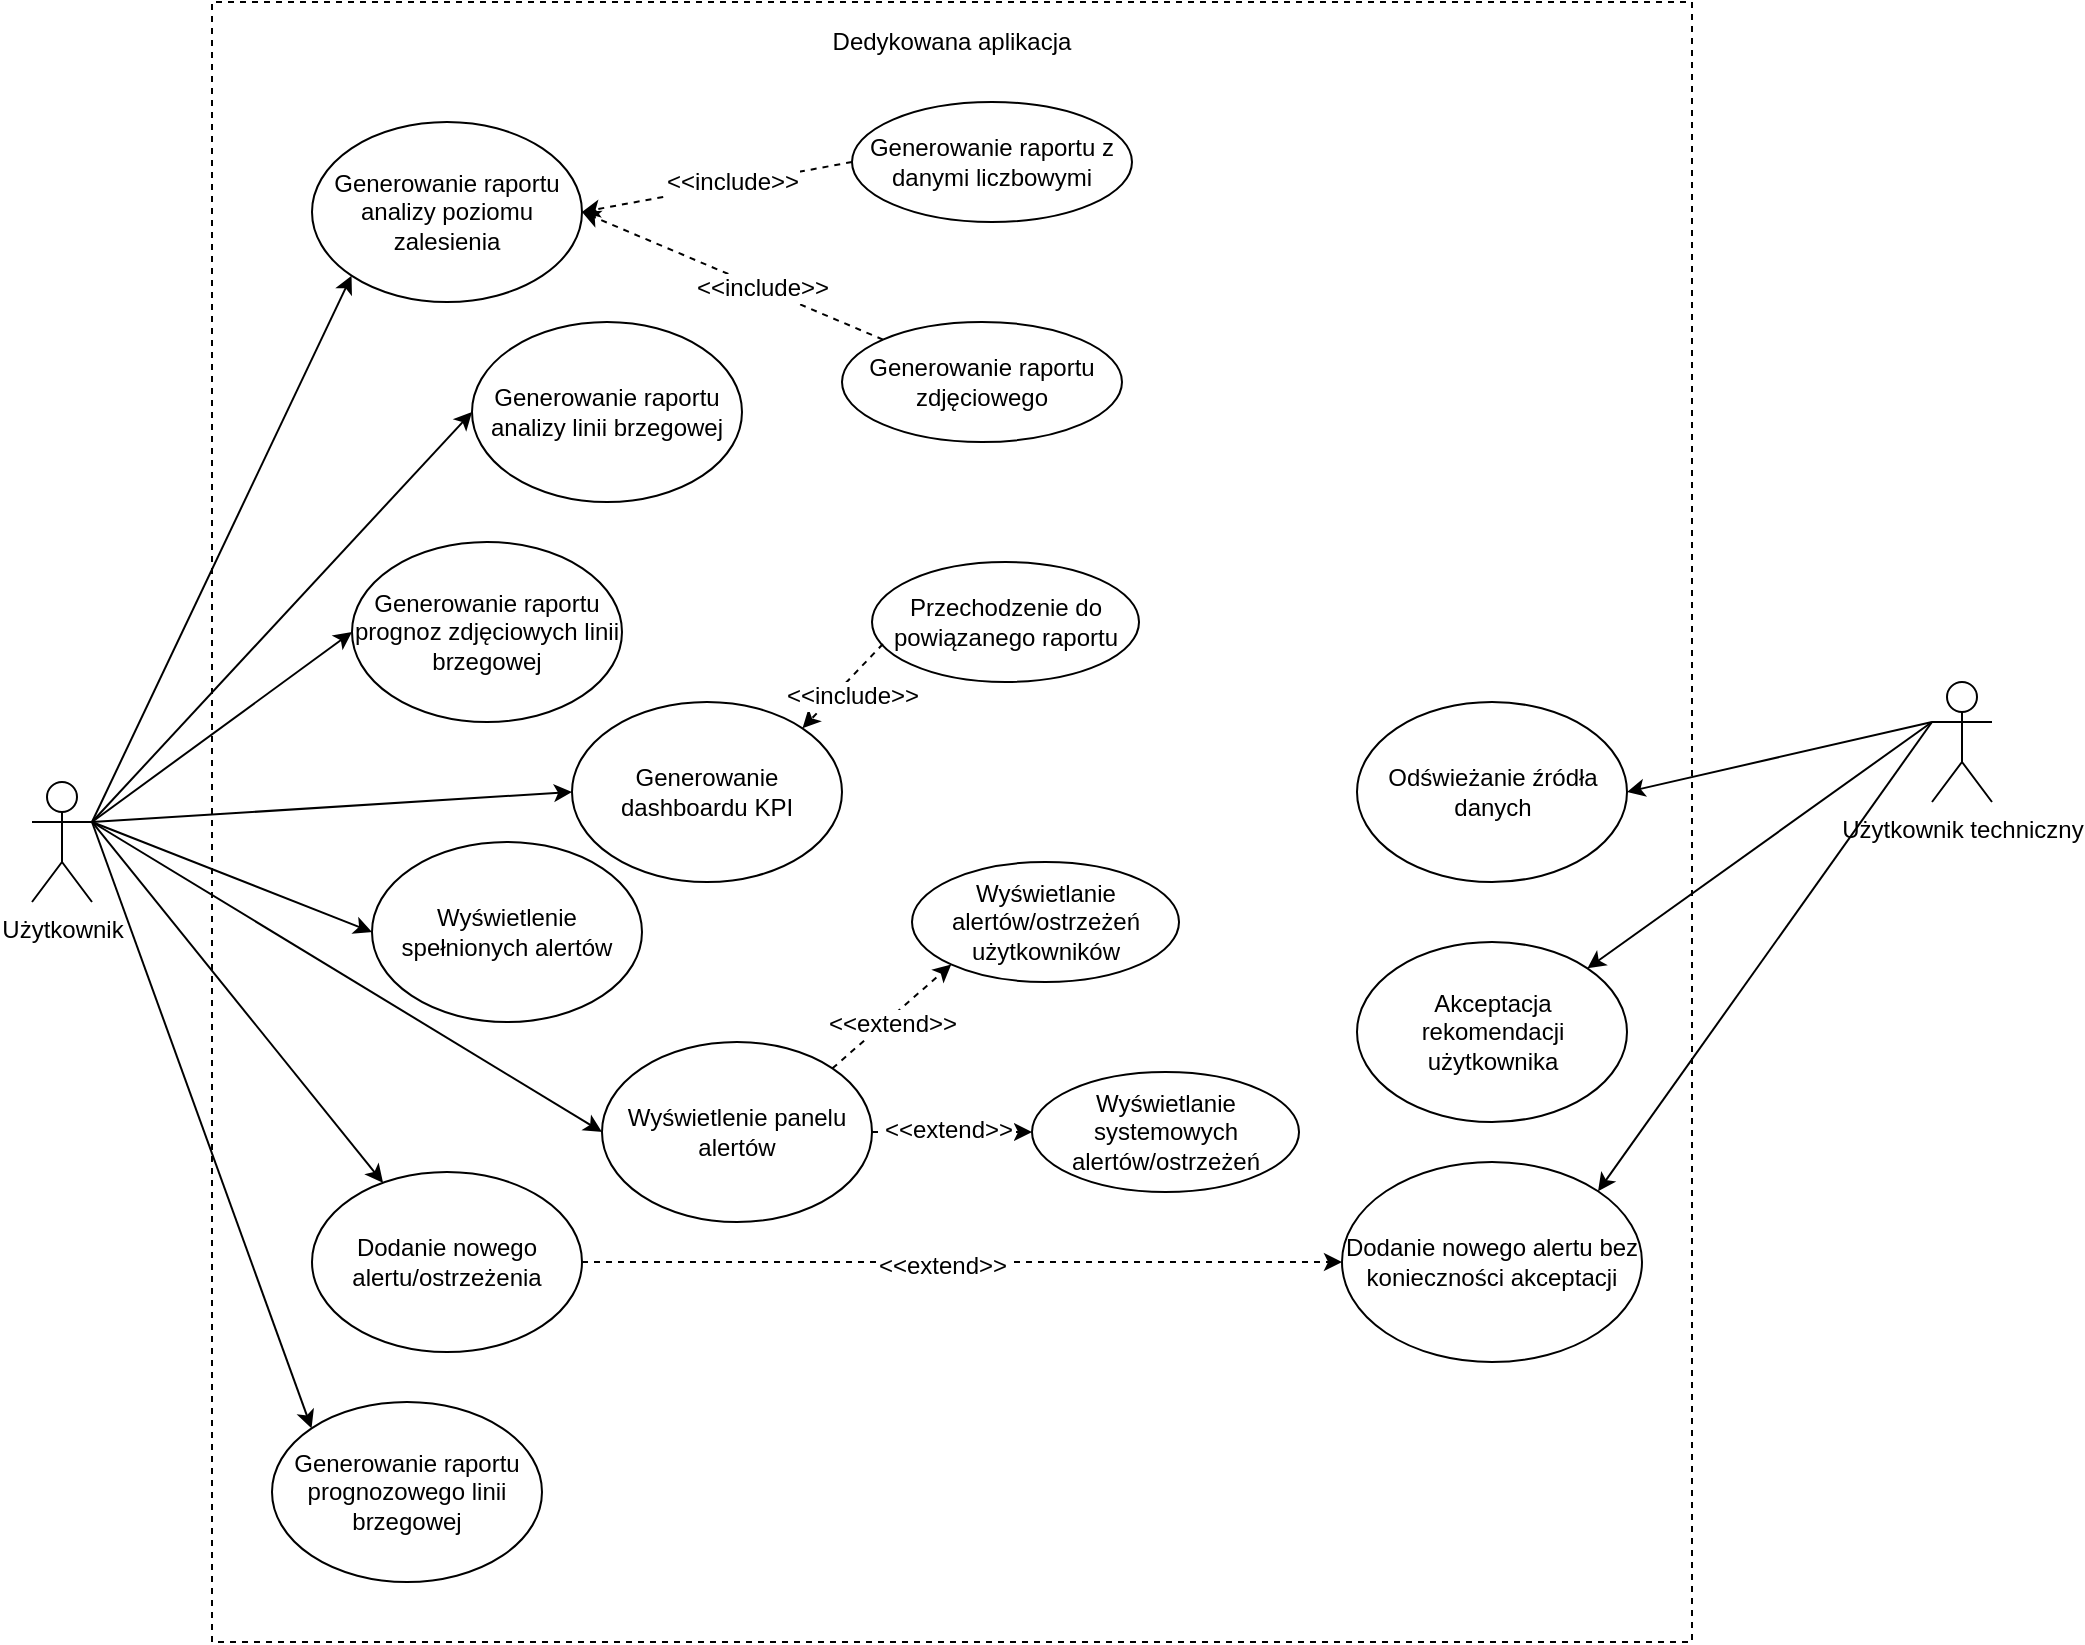 <mxfile version="12.5.8" type="github" pages="2">
  <diagram name="Main diagram" id="929967ad-93f9-6ef4-fab6-5d389245f69c">
    <mxGraphModel dx="2791.5" dy="1799" grid="1" gridSize="10" guides="1" tooltips="1" connect="1" arrows="1" fold="1" page="1" pageScale="1.5" pageWidth="1169" pageHeight="826" background="none" math="0" shadow="0">
      <root>
        <mxCell id="0" style=";html=1;"/>
        <mxCell id="1" style=";html=1;" parent="0"/>
        <mxCell id="KoNH0CNwUAHt0AgaoYmD-12" value="" style="rounded=0;whiteSpace=wrap;html=1;dashed=1;rotation=90;" parent="1" vertex="1">
          <mxGeometry x="-1130" y="-1170" width="820" height="740" as="geometry"/>
        </mxCell>
        <mxCell id="KoNH0CNwUAHt0AgaoYmD-14" value="Dedykowana aplikacja" style="text;html=1;strokeColor=none;fillColor=none;align=center;verticalAlign=middle;whiteSpace=wrap;rounded=0;dashed=1;" parent="1" vertex="1">
          <mxGeometry x="-810" y="-1200" width="180" height="20" as="geometry"/>
        </mxCell>
        <mxCell id="KoNH0CNwUAHt0AgaoYmD-15" value="Generowanie raportu analizy poziomu zalesienia" style="ellipse;whiteSpace=wrap;html=1;" parent="1" vertex="1">
          <mxGeometry x="-1040" y="-1150" width="135" height="90" as="geometry"/>
        </mxCell>
        <mxCell id="KoNH0CNwUAHt0AgaoYmD-16" value="Generowanie raportu analizy linii brzegowej" style="ellipse;whiteSpace=wrap;html=1;" parent="1" vertex="1">
          <mxGeometry x="-960" y="-1050" width="135" height="90" as="geometry"/>
        </mxCell>
        <mxCell id="KoNH0CNwUAHt0AgaoYmD-17" value="Generowanie raportu prognoz zdjęciowych linii brzegowej" style="ellipse;whiteSpace=wrap;html=1;" parent="1" vertex="1">
          <mxGeometry x="-1020" y="-940" width="135" height="90" as="geometry"/>
        </mxCell>
        <mxCell id="KoNH0CNwUAHt0AgaoYmD-18" value="Generowanie raportu prognozowego linii brzegowej" style="ellipse;whiteSpace=wrap;html=1;" parent="1" vertex="1">
          <mxGeometry x="-1060" y="-510" width="135" height="90" as="geometry"/>
        </mxCell>
        <mxCell id="KoNH0CNwUAHt0AgaoYmD-19" value="Generowanie dashboardu KPI" style="ellipse;whiteSpace=wrap;html=1;" parent="1" vertex="1">
          <mxGeometry x="-910" y="-860" width="135" height="90" as="geometry"/>
        </mxCell>
        <mxCell id="KoNH0CNwUAHt0AgaoYmD-20" value="Wyświetlenie spełnionych alertów" style="ellipse;whiteSpace=wrap;html=1;" parent="1" vertex="1">
          <mxGeometry x="-1010" y="-790" width="135" height="90" as="geometry"/>
        </mxCell>
        <mxCell id="KoNH0CNwUAHt0AgaoYmD-21" value="Wyświetlenie panelu alertów" style="ellipse;whiteSpace=wrap;html=1;" parent="1" vertex="1">
          <mxGeometry x="-895" y="-690" width="135" height="90" as="geometry"/>
        </mxCell>
        <mxCell id="KoNH0CNwUAHt0AgaoYmD-22" value="Użytkownik techniczny&lt;br&gt;" style="shape=umlActor;verticalLabelPosition=bottom;labelBackgroundColor=#ffffff;verticalAlign=top;html=1;outlineConnect=0;" parent="1" vertex="1">
          <mxGeometry x="-230" y="-870" width="30" height="60" as="geometry"/>
        </mxCell>
        <mxCell id="KoNH0CNwUAHt0AgaoYmD-24" value="Użytkownik" style="shape=umlActor;verticalLabelPosition=bottom;labelBackgroundColor=#ffffff;verticalAlign=top;html=1;outlineConnect=0;" parent="1" vertex="1">
          <mxGeometry x="-1180" y="-820" width="30" height="60" as="geometry"/>
        </mxCell>
        <mxCell id="KoNH0CNwUAHt0AgaoYmD-30" value="" style="edgeStyle=orthogonalEdgeStyle;rounded=0;orthogonalLoop=1;jettySize=auto;html=1;dashed=1;exitX=1;exitY=0.5;exitDx=0;exitDy=0;entryX=0;entryY=0.5;entryDx=0;entryDy=0;" parent="1" source="KoNH0CNwUAHt0AgaoYmD-26" target="KoNH0CNwUAHt0AgaoYmD-28" edge="1">
          <mxGeometry relative="1" as="geometry">
            <mxPoint x="-957.5" y="-650" as="targetPoint"/>
          </mxGeometry>
        </mxCell>
        <mxCell id="oLljnyBIysXPZ3oE8e6Y-10" value="&amp;lt;&amp;lt;extend&amp;gt;&amp;gt;" style="text;html=1;align=center;verticalAlign=middle;resizable=0;points=[];;labelBackgroundColor=#ffffff;" parent="KoNH0CNwUAHt0AgaoYmD-30" vertex="1" connectable="0">
          <mxGeometry x="-0.053" y="-2" relative="1" as="geometry">
            <mxPoint as="offset"/>
          </mxGeometry>
        </mxCell>
        <mxCell id="KoNH0CNwUAHt0AgaoYmD-26" value="Dodanie nowego alertu/ostrzeżenia" style="ellipse;whiteSpace=wrap;html=1;" parent="1" vertex="1">
          <mxGeometry x="-1040" y="-625" width="135" height="90" as="geometry"/>
        </mxCell>
        <mxCell id="KoNH0CNwUAHt0AgaoYmD-27" value="Akceptacja rekomendacji użytkownika" style="ellipse;whiteSpace=wrap;html=1;" parent="1" vertex="1">
          <mxGeometry x="-517.5" y="-740" width="135" height="90" as="geometry"/>
        </mxCell>
        <mxCell id="KoNH0CNwUAHt0AgaoYmD-28" value="Dodanie nowego alertu bez konieczności akceptacji" style="ellipse;whiteSpace=wrap;html=1;" parent="1" vertex="1">
          <mxGeometry x="-525" y="-630" width="150" height="100" as="geometry"/>
        </mxCell>
        <mxCell id="KoNH0CNwUAHt0AgaoYmD-31" value="" style="endArrow=classic;html=1;exitX=1;exitY=0.333;exitDx=0;exitDy=0;exitPerimeter=0;" parent="1" source="KoNH0CNwUAHt0AgaoYmD-24" target="KoNH0CNwUAHt0AgaoYmD-26" edge="1">
          <mxGeometry width="50" height="50" relative="1" as="geometry">
            <mxPoint x="-1200" y="-320" as="sourcePoint"/>
            <mxPoint x="-1150" y="-370" as="targetPoint"/>
          </mxGeometry>
        </mxCell>
        <mxCell id="KoNH0CNwUAHt0AgaoYmD-32" value="" style="endArrow=classic;html=1;exitX=0;exitY=0.333;exitDx=0;exitDy=0;exitPerimeter=0;entryX=1;entryY=0;entryDx=0;entryDy=0;" parent="1" source="KoNH0CNwUAHt0AgaoYmD-22" target="KoNH0CNwUAHt0AgaoYmD-27" edge="1">
          <mxGeometry width="50" height="50" relative="1" as="geometry">
            <mxPoint x="-1200" y="-320" as="sourcePoint"/>
            <mxPoint x="-1150" y="-370" as="targetPoint"/>
          </mxGeometry>
        </mxCell>
        <mxCell id="KoNH0CNwUAHt0AgaoYmD-33" value="" style="endArrow=classic;html=1;entryX=1;entryY=0;entryDx=0;entryDy=0;" parent="1" target="KoNH0CNwUAHt0AgaoYmD-28" edge="1">
          <mxGeometry width="50" height="50" relative="1" as="geometry">
            <mxPoint x="-230" y="-850" as="sourcePoint"/>
            <mxPoint x="-392.27" y="-716.82" as="targetPoint"/>
          </mxGeometry>
        </mxCell>
        <mxCell id="KoNH0CNwUAHt0AgaoYmD-34" value="Odświeżanie źródła danych" style="ellipse;whiteSpace=wrap;html=1;" parent="1" vertex="1">
          <mxGeometry x="-517.5" y="-860" width="135" height="90" as="geometry"/>
        </mxCell>
        <mxCell id="KoNH0CNwUAHt0AgaoYmD-35" value="" style="endArrow=classic;html=1;entryX=1;entryY=0.5;entryDx=0;entryDy=0;" parent="1" target="KoNH0CNwUAHt0AgaoYmD-34" edge="1">
          <mxGeometry width="50" height="50" relative="1" as="geometry">
            <mxPoint x="-230" y="-850" as="sourcePoint"/>
            <mxPoint x="-1150" y="-370" as="targetPoint"/>
          </mxGeometry>
        </mxCell>
        <mxCell id="oLljnyBIysXPZ3oE8e6Y-1" value="" style="endArrow=classic;html=1;entryX=0;entryY=0.5;entryDx=0;entryDy=0;" parent="1" target="KoNH0CNwUAHt0AgaoYmD-20" edge="1">
          <mxGeometry width="50" height="50" relative="1" as="geometry">
            <mxPoint x="-1150" y="-800" as="sourcePoint"/>
            <mxPoint x="-994.405" y="-609.656" as="targetPoint"/>
          </mxGeometry>
        </mxCell>
        <mxCell id="oLljnyBIysXPZ3oE8e6Y-2" value="" style="endArrow=classic;html=1;entryX=0;entryY=0.5;entryDx=0;entryDy=0;" parent="1" target="KoNH0CNwUAHt0AgaoYmD-19" edge="1">
          <mxGeometry width="50" height="50" relative="1" as="geometry">
            <mxPoint x="-1150" y="-800" as="sourcePoint"/>
            <mxPoint x="-984.405" y="-599.656" as="targetPoint"/>
          </mxGeometry>
        </mxCell>
        <mxCell id="oLljnyBIysXPZ3oE8e6Y-3" value="" style="endArrow=classic;html=1;entryX=0;entryY=0.5;entryDx=0;entryDy=0;" parent="1" target="KoNH0CNwUAHt0AgaoYmD-17" edge="1">
          <mxGeometry width="50" height="50" relative="1" as="geometry">
            <mxPoint x="-1150" y="-800" as="sourcePoint"/>
            <mxPoint x="-974.405" y="-589.656" as="targetPoint"/>
          </mxGeometry>
        </mxCell>
        <mxCell id="oLljnyBIysXPZ3oE8e6Y-6" value="" style="endArrow=classic;html=1;entryX=0;entryY=0.5;entryDx=0;entryDy=0;" parent="1" target="KoNH0CNwUAHt0AgaoYmD-16" edge="1">
          <mxGeometry width="50" height="50" relative="1" as="geometry">
            <mxPoint x="-1150" y="-800" as="sourcePoint"/>
            <mxPoint x="-964.405" y="-579.656" as="targetPoint"/>
          </mxGeometry>
        </mxCell>
        <mxCell id="oLljnyBIysXPZ3oE8e6Y-7" value="" style="endArrow=classic;html=1;entryX=0;entryY=1;entryDx=0;entryDy=0;" parent="1" target="KoNH0CNwUAHt0AgaoYmD-15" edge="1">
          <mxGeometry width="50" height="50" relative="1" as="geometry">
            <mxPoint x="-1150" y="-800" as="sourcePoint"/>
            <mxPoint x="-954.405" y="-569.656" as="targetPoint"/>
          </mxGeometry>
        </mxCell>
        <mxCell id="oLljnyBIysXPZ3oE8e6Y-8" value="" style="endArrow=classic;html=1;entryX=0;entryY=0;entryDx=0;entryDy=0;" parent="1" target="KoNH0CNwUAHt0AgaoYmD-18" edge="1">
          <mxGeometry width="50" height="50" relative="1" as="geometry">
            <mxPoint x="-1150" y="-800" as="sourcePoint"/>
            <mxPoint x="-944.405" y="-559.656" as="targetPoint"/>
          </mxGeometry>
        </mxCell>
        <mxCell id="oLljnyBIysXPZ3oE8e6Y-9" value="" style="endArrow=classic;html=1;entryX=0;entryY=0.5;entryDx=0;entryDy=0;" parent="1" target="KoNH0CNwUAHt0AgaoYmD-21" edge="1">
          <mxGeometry width="50" height="50" relative="1" as="geometry">
            <mxPoint x="-1150" y="-800" as="sourcePoint"/>
            <mxPoint x="-934.405" y="-549.656" as="targetPoint"/>
          </mxGeometry>
        </mxCell>
        <mxCell id="oLljnyBIysXPZ3oE8e6Y-11" value="Generowanie raportu z danymi liczbowymi" style="ellipse;whiteSpace=wrap;html=1;" parent="1" vertex="1">
          <mxGeometry x="-770" y="-1160" width="140" height="60" as="geometry"/>
        </mxCell>
        <mxCell id="oLljnyBIysXPZ3oE8e6Y-13" value="Generowanie raportu zdjęciowego" style="ellipse;whiteSpace=wrap;html=1;" parent="1" vertex="1">
          <mxGeometry x="-775" y="-1050" width="140" height="60" as="geometry"/>
        </mxCell>
        <mxCell id="oLljnyBIysXPZ3oE8e6Y-15" value="" style="endArrow=classic;html=1;entryX=1;entryY=0.5;entryDx=0;entryDy=0;exitX=0;exitY=0;exitDx=0;exitDy=0;dashed=1;" parent="1" source="oLljnyBIysXPZ3oE8e6Y-13" target="KoNH0CNwUAHt0AgaoYmD-15" edge="1">
          <mxGeometry width="50" height="50" relative="1" as="geometry">
            <mxPoint x="-760" y="-900" as="sourcePoint"/>
            <mxPoint x="-710" y="-950" as="targetPoint"/>
          </mxGeometry>
        </mxCell>
        <mxCell id="oLljnyBIysXPZ3oE8e6Y-17" value="&amp;lt;&amp;lt;include&amp;gt;&amp;gt;" style="text;html=1;align=center;verticalAlign=middle;resizable=0;points=[];;labelBackgroundColor=#ffffff;" parent="oLljnyBIysXPZ3oE8e6Y-15" vertex="1" connectable="0">
          <mxGeometry x="-0.174" relative="1" as="geometry">
            <mxPoint x="1" as="offset"/>
          </mxGeometry>
        </mxCell>
        <mxCell id="oLljnyBIysXPZ3oE8e6Y-16" value="" style="endArrow=classic;html=1;entryX=1;entryY=0.5;entryDx=0;entryDy=0;exitX=0;exitY=0.5;exitDx=0;exitDy=0;dashed=1;" parent="1" source="oLljnyBIysXPZ3oE8e6Y-11" target="KoNH0CNwUAHt0AgaoYmD-15" edge="1">
          <mxGeometry width="50" height="50" relative="1" as="geometry">
            <mxPoint x="-744.497" y="-1031.213" as="sourcePoint"/>
            <mxPoint x="-914.948" y="-1063.062" as="targetPoint"/>
          </mxGeometry>
        </mxCell>
        <mxCell id="oLljnyBIysXPZ3oE8e6Y-18" value="&amp;lt;&amp;lt;include&amp;gt;&amp;gt;" style="text;html=1;align=center;verticalAlign=middle;resizable=0;points=[];;labelBackgroundColor=#ffffff;" parent="oLljnyBIysXPZ3oE8e6Y-16" vertex="1" connectable="0">
          <mxGeometry x="0.153" y="3" relative="1" as="geometry">
            <mxPoint x="17.13" y="-7.33" as="offset"/>
          </mxGeometry>
        </mxCell>
        <mxCell id="oLljnyBIysXPZ3oE8e6Y-19" value="Przechodzenie do powiązanego raportu" style="ellipse;whiteSpace=wrap;html=1;" parent="1" vertex="1">
          <mxGeometry x="-760" y="-930" width="133.51" height="60" as="geometry"/>
        </mxCell>
        <mxCell id="oLljnyBIysXPZ3oE8e6Y-20" value="" style="endArrow=classic;html=1;entryX=1;entryY=0;entryDx=0;entryDy=0;exitX=0.041;exitY=0.683;exitDx=0;exitDy=0;dashed=1;exitPerimeter=0;" parent="1" source="oLljnyBIysXPZ3oE8e6Y-19" target="KoNH0CNwUAHt0AgaoYmD-19" edge="1">
          <mxGeometry width="50" height="50" relative="1" as="geometry">
            <mxPoint x="-721.49" y="-775" as="sourcePoint"/>
            <mxPoint x="-790.0" y="-867.96" as="targetPoint"/>
          </mxGeometry>
        </mxCell>
        <mxCell id="oLljnyBIysXPZ3oE8e6Y-21" value="&amp;lt;&amp;lt;include&amp;gt;&amp;gt;" style="text;html=1;align=center;verticalAlign=middle;resizable=0;points=[];;labelBackgroundColor=#ffffff;" parent="oLljnyBIysXPZ3oE8e6Y-20" vertex="1" connectable="0">
          <mxGeometry x="-0.174" relative="1" as="geometry">
            <mxPoint x="1" y="8.29" as="offset"/>
          </mxGeometry>
        </mxCell>
        <mxCell id="oLljnyBIysXPZ3oE8e6Y-22" value="Wyświetlanie alertów/ostrzeżeń użytkowników" style="ellipse;whiteSpace=wrap;html=1;" parent="1" vertex="1">
          <mxGeometry x="-740" y="-780" width="133.51" height="60" as="geometry"/>
        </mxCell>
        <mxCell id="oLljnyBIysXPZ3oE8e6Y-23" value="Wyświetlanie systemowych alertów/ostrzeżeń" style="ellipse;whiteSpace=wrap;html=1;" parent="1" vertex="1">
          <mxGeometry x="-680" y="-675" width="133.51" height="60" as="geometry"/>
        </mxCell>
        <mxCell id="oLljnyBIysXPZ3oE8e6Y-28" value="" style="endArrow=classic;html=1;entryX=0;entryY=1;entryDx=0;entryDy=0;exitX=1;exitY=0;exitDx=0;exitDy=0;dashed=1;" parent="1" source="KoNH0CNwUAHt0AgaoYmD-21" target="oLljnyBIysXPZ3oE8e6Y-22" edge="1">
          <mxGeometry width="50" height="50" relative="1" as="geometry">
            <mxPoint x="-750" y="-890" as="sourcePoint"/>
            <mxPoint x="-784.948" y="-836.938" as="targetPoint"/>
          </mxGeometry>
        </mxCell>
        <mxCell id="oLljnyBIysXPZ3oE8e6Y-29" value="&amp;lt;&amp;lt;extend&amp;gt;&amp;gt;" style="text;html=1;align=center;verticalAlign=middle;resizable=0;points=[];;labelBackgroundColor=#ffffff;" parent="oLljnyBIysXPZ3oE8e6Y-28" vertex="1" connectable="0">
          <mxGeometry x="-0.174" relative="1" as="geometry">
            <mxPoint x="5" y="-1.47" as="offset"/>
          </mxGeometry>
        </mxCell>
        <mxCell id="oLljnyBIysXPZ3oE8e6Y-30" value="" style="endArrow=classic;html=1;entryX=0;entryY=0.5;entryDx=0;entryDy=0;exitX=1;exitY=0.5;exitDx=0;exitDy=0;dashed=1;" parent="1" source="KoNH0CNwUAHt0AgaoYmD-21" target="oLljnyBIysXPZ3oE8e6Y-23" edge="1">
          <mxGeometry width="50" height="50" relative="1" as="geometry">
            <mxPoint x="-769.948" y="-666.938" as="sourcePoint"/>
            <mxPoint x="-710.179" y="-718.666" as="targetPoint"/>
          </mxGeometry>
        </mxCell>
        <mxCell id="oLljnyBIysXPZ3oE8e6Y-31" value="&amp;lt;&amp;lt;extend&amp;gt;&amp;gt;" style="text;html=1;align=center;verticalAlign=middle;resizable=0;points=[];;labelBackgroundColor=#ffffff;" parent="oLljnyBIysXPZ3oE8e6Y-30" vertex="1" connectable="0">
          <mxGeometry x="-0.174" relative="1" as="geometry">
            <mxPoint x="5" y="-1.47" as="offset"/>
          </mxGeometry>
        </mxCell>
      </root>
    </mxGraphModel>
  </diagram>
  <diagram id="wUDtsWJiId6K6EeVZE9i" name="Alternative diagram">
    <mxGraphModel dx="3771" dy="3959" grid="1" gridSize="10" guides="1" tooltips="1" connect="1" arrows="1" fold="1" page="1" pageScale="1" pageWidth="850" pageHeight="1100" math="0" shadow="0">
      <root>
        <mxCell id="fzgI2RlwDscLZsqMx3vp-0"/>
        <mxCell id="fzgI2RlwDscLZsqMx3vp-1" parent="fzgI2RlwDscLZsqMx3vp-0"/>
        <mxCell id="fzgI2RlwDscLZsqMx3vp-2" value="" style="rounded=0;whiteSpace=wrap;html=1;dashed=1;rotation=90;" vertex="1" parent="fzgI2RlwDscLZsqMx3vp-1">
          <mxGeometry x="-2729.08" y="-2986.38" width="1428.15" height="832.31" as="geometry"/>
        </mxCell>
        <mxCell id="fzgI2RlwDscLZsqMx3vp-11" value="Użytkownik techniczny&lt;br&gt;" style="shape=umlActor;verticalLabelPosition=bottom;labelBackgroundColor=#ffffff;verticalAlign=top;html=1;outlineConnect=0;" vertex="1" parent="fzgI2RlwDscLZsqMx3vp-1">
          <mxGeometry x="-1540" y="-2750" width="30" height="60" as="geometry"/>
        </mxCell>
        <mxCell id="fzgI2RlwDscLZsqMx3vp-12" value="Użytkownik" style="shape=umlActor;verticalLabelPosition=bottom;labelBackgroundColor=#ffffff;verticalAlign=top;html=1;outlineConnect=0;" vertex="1" parent="fzgI2RlwDscLZsqMx3vp-1">
          <mxGeometry x="-2520" y="-2750" width="30" height="60" as="geometry"/>
        </mxCell>
        <mxCell id="fzgI2RlwDscLZsqMx3vp-13" value="" style="edgeStyle=orthogonalEdgeStyle;rounded=0;orthogonalLoop=1;jettySize=auto;html=1;dashed=1;exitX=1;exitY=0.5;exitDx=0;exitDy=0;entryX=0;entryY=0.5;entryDx=0;entryDy=0;" edge="1" parent="fzgI2RlwDscLZsqMx3vp-1" source="AVZ5gGeBELypZyMCoIGj-0" target="teUg30KZs7jVTmNDIVNl-1">
          <mxGeometry relative="1" as="geometry">
            <mxPoint x="-1890" y="-1820" as="targetPoint"/>
          </mxGeometry>
        </mxCell>
        <mxCell id="fzgI2RlwDscLZsqMx3vp-14" value="&amp;lt;&amp;lt;extend&amp;gt;&amp;gt;" style="text;html=1;align=center;verticalAlign=middle;resizable=0;points=[];;labelBackgroundColor=#ffffff;" vertex="1" connectable="0" parent="fzgI2RlwDscLZsqMx3vp-13">
          <mxGeometry x="-0.053" y="-2" relative="1" as="geometry">
            <mxPoint y="-6.85" as="offset"/>
          </mxGeometry>
        </mxCell>
        <mxCell id="fzgI2RlwDscLZsqMx3vp-32" value="" style="endArrow=classic;html=1;entryX=1;entryY=0.5;entryDx=0;entryDy=0;exitX=0;exitY=0;exitDx=0;exitDy=0;dashed=1;" edge="1" parent="fzgI2RlwDscLZsqMx3vp-1" source="fzgI2RlwDscLZsqMx3vp-31">
          <mxGeometry width="50" height="50" relative="1" as="geometry">
            <mxPoint x="-760" y="-900" as="sourcePoint"/>
            <mxPoint x="-905" y="-1105" as="targetPoint"/>
          </mxGeometry>
        </mxCell>
        <mxCell id="fzgI2RlwDscLZsqMx3vp-33" value="&amp;lt;&amp;lt;include&amp;gt;&amp;gt;" style="text;html=1;align=center;verticalAlign=middle;resizable=0;points=[];;labelBackgroundColor=#ffffff;" vertex="1" connectable="0" parent="fzgI2RlwDscLZsqMx3vp-32">
          <mxGeometry x="-0.174" relative="1" as="geometry">
            <mxPoint x="1" as="offset"/>
          </mxGeometry>
        </mxCell>
        <mxCell id="fzgI2RlwDscLZsqMx3vp-34" value="" style="endArrow=classic;html=1;entryX=1;entryY=0.5;entryDx=0;entryDy=0;exitX=0;exitY=0.5;exitDx=0;exitDy=0;dashed=1;" edge="1" parent="fzgI2RlwDscLZsqMx3vp-1" source="fzgI2RlwDscLZsqMx3vp-30">
          <mxGeometry width="50" height="50" relative="1" as="geometry">
            <mxPoint x="-744.497" y="-1031.213" as="sourcePoint"/>
            <mxPoint x="-905" y="-1105" as="targetPoint"/>
          </mxGeometry>
        </mxCell>
        <mxCell id="fzgI2RlwDscLZsqMx3vp-35" value="&amp;lt;&amp;lt;include&amp;gt;&amp;gt;" style="text;html=1;align=center;verticalAlign=middle;resizable=0;points=[];;labelBackgroundColor=#ffffff;" vertex="1" connectable="0" parent="fzgI2RlwDscLZsqMx3vp-34">
          <mxGeometry x="0.153" y="3" relative="1" as="geometry">
            <mxPoint x="17.13" y="-7.33" as="offset"/>
          </mxGeometry>
        </mxCell>
        <mxCell id="fzgI2RlwDscLZsqMx3vp-37" value="" style="endArrow=classic;html=1;entryX=1;entryY=0;entryDx=0;entryDy=0;exitX=0.041;exitY=0.683;exitDx=0;exitDy=0;dashed=1;exitPerimeter=0;" edge="1" parent="fzgI2RlwDscLZsqMx3vp-1" source="fzgI2RlwDscLZsqMx3vp-36">
          <mxGeometry width="50" height="50" relative="1" as="geometry">
            <mxPoint x="-721.49" y="-775" as="sourcePoint"/>
            <mxPoint x="-714.948" y="-881.938" as="targetPoint"/>
          </mxGeometry>
        </mxCell>
        <mxCell id="fzgI2RlwDscLZsqMx3vp-38" value="&amp;lt;&amp;lt;include&amp;gt;&amp;gt;" style="text;html=1;align=center;verticalAlign=middle;resizable=0;points=[];;labelBackgroundColor=#ffffff;" vertex="1" connectable="0" parent="fzgI2RlwDscLZsqMx3vp-37">
          <mxGeometry x="-0.174" relative="1" as="geometry">
            <mxPoint x="1" y="8.29" as="offset"/>
          </mxGeometry>
        </mxCell>
        <mxCell id="fzgI2RlwDscLZsqMx3vp-43" value="" style="endArrow=classic;html=1;entryX=0;entryY=0.5;entryDx=0;entryDy=0;exitX=1;exitY=0.5;exitDx=0;exitDy=0;dashed=1;" edge="1" parent="fzgI2RlwDscLZsqMx3vp-1" target="fzgI2RlwDscLZsqMx3vp-40">
          <mxGeometry width="50" height="50" relative="1" as="geometry">
            <mxPoint x="-775" y="-420" as="sourcePoint"/>
            <mxPoint x="-725.179" y="-493.666" as="targetPoint"/>
          </mxGeometry>
        </mxCell>
        <mxCell id="fzgI2RlwDscLZsqMx3vp-45" value="&lt;span style=&quot;white-space: normal&quot;&gt;Generowanie raportu analizy poziomu zalesienia&lt;/span&gt;" style="rounded=1;whiteSpace=wrap;html=1;fillColor=#d5e8d4;strokeColor=#82b366;" vertex="1" parent="fzgI2RlwDscLZsqMx3vp-1">
          <mxGeometry x="-2310" y="-3050" width="120" height="60" as="geometry"/>
        </mxCell>
        <mxCell id="fzgI2RlwDscLZsqMx3vp-46" value="&lt;span style=&quot;white-space: normal&quot;&gt;Generowanie raportu analizy linii brzegowej&lt;/span&gt;" style="rounded=1;whiteSpace=wrap;html=1;fillColor=#d5e8d4;strokeColor=#82b366;" vertex="1" parent="fzgI2RlwDscLZsqMx3vp-1">
          <mxGeometry x="-2310" y="-2949.92" width="120" height="60" as="geometry"/>
        </mxCell>
        <mxCell id="fzgI2RlwDscLZsqMx3vp-47" value="&lt;span style=&quot;white-space: normal&quot;&gt;Generowanie raportu prognoz zdjęciowych linii brzegowej&lt;/span&gt;" style="rounded=1;whiteSpace=wrap;html=1;fillColor=#d5e8d4;strokeColor=#82b366;" vertex="1" parent="fzgI2RlwDscLZsqMx3vp-1">
          <mxGeometry x="-2310" y="-2850" width="120" height="60" as="geometry"/>
        </mxCell>
        <mxCell id="fzgI2RlwDscLZsqMx3vp-51" value="&lt;span style=&quot;white-space: normal&quot;&gt;Generowanie raportu z danymi liczbowymi&lt;/span&gt;" style="rounded=1;whiteSpace=wrap;html=1;dashed=1;fillColor=#d5e8d4;strokeColor=#82b366;" vertex="1" parent="fzgI2RlwDscLZsqMx3vp-1">
          <mxGeometry x="-2030" y="-3090.07" width="120" height="60" as="geometry"/>
        </mxCell>
        <mxCell id="fzgI2RlwDscLZsqMx3vp-52" value="&lt;span style=&quot;white-space: normal&quot;&gt;Generowanie raportu zdjęciowego&lt;/span&gt;" style="rounded=1;whiteSpace=wrap;html=1;dashed=1;fillColor=#d5e8d4;strokeColor=#82b366;" vertex="1" parent="fzgI2RlwDscLZsqMx3vp-1">
          <mxGeometry x="-2030" y="-3009.92" width="120" height="60" as="geometry"/>
        </mxCell>
        <mxCell id="fzgI2RlwDscLZsqMx3vp-54" value="" style="endArrow=none;dashed=1;html=1;exitX=1;exitY=0.75;exitDx=0;exitDy=0;entryX=0;entryY=0.5;entryDx=0;entryDy=0;startArrow=classic;startFill=1;" edge="1" parent="fzgI2RlwDscLZsqMx3vp-1" source="fzgI2RlwDscLZsqMx3vp-45" target="fzgI2RlwDscLZsqMx3vp-52">
          <mxGeometry width="50" height="50" relative="1" as="geometry">
            <mxPoint x="-1870" y="-2960" as="sourcePoint"/>
            <mxPoint x="-1820" y="-3010" as="targetPoint"/>
            <Array as="points">
              <mxPoint x="-2150" y="-3005"/>
              <mxPoint x="-2150" y="-2980"/>
            </Array>
          </mxGeometry>
        </mxCell>
        <mxCell id="IsUwps6RCUjrcTT9Gfew-1" value="&amp;lt;&amp;lt;include&amp;gt;&amp;gt;" style="text;html=1;align=center;verticalAlign=middle;resizable=0;points=[];labelBackgroundColor=#ffffff;" vertex="1" connectable="0" parent="fzgI2RlwDscLZsqMx3vp-54">
          <mxGeometry x="0.613" y="-1" relative="1" as="geometry">
            <mxPoint x="-24.41" y="-0.98" as="offset"/>
          </mxGeometry>
        </mxCell>
        <mxCell id="fzgI2RlwDscLZsqMx3vp-55" value="&lt;span style=&quot;white-space: normal&quot;&gt;Wyświetlenie spełnionych alertów&lt;/span&gt;" style="rounded=1;whiteSpace=wrap;html=1;fillColor=#dae8fc;strokeColor=#6c8ebf;" vertex="1" parent="fzgI2RlwDscLZsqMx3vp-1">
          <mxGeometry x="-2310" y="-2650" width="120" height="60" as="geometry"/>
        </mxCell>
        <mxCell id="fzgI2RlwDscLZsqMx3vp-58" value="" style="ellipse;whiteSpace=wrap;html=1;" vertex="1" parent="fzgI2RlwDscLZsqMx3vp-1">
          <mxGeometry x="-2380" y="-3025" width="10" height="10" as="geometry"/>
        </mxCell>
        <mxCell id="fzgI2RlwDscLZsqMx3vp-60" value="" style="ellipse;whiteSpace=wrap;html=1;" vertex="1" parent="fzgI2RlwDscLZsqMx3vp-1">
          <mxGeometry x="-2380" y="-2924.92" width="10" height="10" as="geometry"/>
        </mxCell>
        <mxCell id="fzgI2RlwDscLZsqMx3vp-61" value="" style="ellipse;whiteSpace=wrap;html=1;" vertex="1" parent="fzgI2RlwDscLZsqMx3vp-1">
          <mxGeometry x="-2380" y="-2825" width="10" height="10" as="geometry"/>
        </mxCell>
        <mxCell id="fzgI2RlwDscLZsqMx3vp-63" value="" style="ellipse;whiteSpace=wrap;html=1;" vertex="1" parent="fzgI2RlwDscLZsqMx3vp-1">
          <mxGeometry x="-2380" y="-2725" width="10" height="10" as="geometry"/>
        </mxCell>
        <mxCell id="fzgI2RlwDscLZsqMx3vp-64" value="" style="ellipse;whiteSpace=wrap;html=1;" vertex="1" parent="fzgI2RlwDscLZsqMx3vp-1">
          <mxGeometry x="-2380" y="-2625" width="10" height="10" as="geometry"/>
        </mxCell>
        <mxCell id="ZSnt32bxWwyjnuLJXpBT-1" value="" style="endArrow=none;dashed=1;html=1;strokeColor=#000000;exitX=1;exitY=0.25;exitDx=0;exitDy=0;entryX=0;entryY=0.5;entryDx=0;entryDy=0;startArrow=classic;startFill=1;" edge="1" parent="fzgI2RlwDscLZsqMx3vp-1" source="fzgI2RlwDscLZsqMx3vp-45" target="fzgI2RlwDscLZsqMx3vp-51">
          <mxGeometry width="50" height="50" relative="1" as="geometry">
            <mxPoint x="-2240" y="-3090" as="sourcePoint"/>
            <mxPoint x="-2190" y="-3140" as="targetPoint"/>
            <Array as="points">
              <mxPoint x="-2150" y="-3035"/>
              <mxPoint x="-2150" y="-3060"/>
            </Array>
          </mxGeometry>
        </mxCell>
        <mxCell id="IsUwps6RCUjrcTT9Gfew-0" value="&amp;lt;&amp;lt;include&amp;gt;&amp;gt;" style="text;html=1;align=center;verticalAlign=middle;resizable=0;points=[];labelBackgroundColor=#ffffff;" vertex="1" connectable="0" parent="ZSnt32bxWwyjnuLJXpBT-1">
          <mxGeometry x="0.549" y="-1" relative="1" as="geometry">
            <mxPoint x="-18.53" y="-1.02" as="offset"/>
          </mxGeometry>
        </mxCell>
        <mxCell id="QmS3Il2oa9-KOORidhjK-0" value="&lt;span style=&quot;white-space: normal&quot;&gt;Generowanie dashboardu KPI&lt;/span&gt;" style="rounded=1;whiteSpace=wrap;html=1;fillColor=#d5e8d4;strokeColor=#82b366;" vertex="1" parent="fzgI2RlwDscLZsqMx3vp-1">
          <mxGeometry x="-2310" y="-2750" width="120" height="60" as="geometry"/>
        </mxCell>
        <mxCell id="w1fDr6GUNuQVsTf44wTi-0" value="&lt;span style=&quot;white-space: normal&quot;&gt;Przechodzenie do powiązanego raportu&lt;/span&gt;" style="rounded=1;whiteSpace=wrap;html=1;dashed=1;fillColor=#d5e8d4;strokeColor=#82b366;" vertex="1" parent="fzgI2RlwDscLZsqMx3vp-1">
          <mxGeometry x="-2030" y="-2750" width="120" height="60" as="geometry"/>
        </mxCell>
        <mxCell id="w1fDr6GUNuQVsTf44wTi-1" value="" style="endArrow=none;dashed=1;html=1;strokeColor=#000000;exitX=1;exitY=0.5;exitDx=0;exitDy=0;entryX=0;entryY=0.5;entryDx=0;entryDy=0;startArrow=classic;startFill=1;" edge="1" parent="fzgI2RlwDscLZsqMx3vp-1" source="QmS3Il2oa9-KOORidhjK-0" target="w1fDr6GUNuQVsTf44wTi-0">
          <mxGeometry width="50" height="50" relative="1" as="geometry">
            <mxPoint x="-2150" y="-2580" as="sourcePoint"/>
            <mxPoint x="-2100" y="-2630" as="targetPoint"/>
          </mxGeometry>
        </mxCell>
        <mxCell id="IsUwps6RCUjrcTT9Gfew-2" value="&amp;lt;&amp;lt;include&amp;gt;&amp;gt;" style="text;html=1;align=center;verticalAlign=middle;resizable=0;points=[];labelBackgroundColor=#ffffff;" vertex="1" connectable="0" parent="w1fDr6GUNuQVsTf44wTi-1">
          <mxGeometry x="0.14" relative="1" as="geometry">
            <mxPoint x="-11.76" as="offset"/>
          </mxGeometry>
        </mxCell>
        <mxCell id="mLac35AcepLWQvEcHW8x-0" value="&lt;span style=&quot;white-space: normal&quot;&gt;Wyświetlenie panelu alertów&lt;/span&gt;" style="rounded=1;whiteSpace=wrap;html=1;fillColor=#dae8fc;strokeColor=#6c8ebf;" vertex="1" parent="fzgI2RlwDscLZsqMx3vp-1">
          <mxGeometry x="-2310" y="-2549.93" width="120" height="60" as="geometry"/>
        </mxCell>
        <mxCell id="mLac35AcepLWQvEcHW8x-1" value="" style="ellipse;whiteSpace=wrap;html=1;" vertex="1" parent="fzgI2RlwDscLZsqMx3vp-1">
          <mxGeometry x="-2380" y="-2524.93" width="10" height="10" as="geometry"/>
        </mxCell>
        <mxCell id="mLac35AcepLWQvEcHW8x-2" value="" style="ellipse;whiteSpace=wrap;html=1;" vertex="1" parent="fzgI2RlwDscLZsqMx3vp-1">
          <mxGeometry x="-2380" y="-2420" width="10" height="10" as="geometry"/>
        </mxCell>
        <mxCell id="mLac35AcepLWQvEcHW8x-3" value="Wyświetlanie alertów/ostrzeżeń użytkowników" style="rounded=1;whiteSpace=wrap;html=1;dashed=1;fillColor=#dae8fc;strokeColor=#6c8ebf;" vertex="1" parent="fzgI2RlwDscLZsqMx3vp-1">
          <mxGeometry x="-2030" y="-2590" width="120" height="60" as="geometry"/>
        </mxCell>
        <mxCell id="mLac35AcepLWQvEcHW8x-4" value="Wyświetlanie systemowych alertów/ostrzeżeń" style="rounded=1;whiteSpace=wrap;html=1;dashed=1;fillColor=#dae8fc;strokeColor=#6c8ebf;" vertex="1" parent="fzgI2RlwDscLZsqMx3vp-1">
          <mxGeometry x="-2030" y="-2509.85" width="120" height="60" as="geometry"/>
        </mxCell>
        <mxCell id="mLac35AcepLWQvEcHW8x-6" value="" style="endArrow=none;dashed=1;html=1;exitX=0;exitY=0.5;exitDx=0;exitDy=0;entryX=0;entryY=0.5;entryDx=0;entryDy=0;startArrow=classic;startFill=1;" edge="1" parent="fzgI2RlwDscLZsqMx3vp-1" source="mLac35AcepLWQvEcHW8x-4">
          <mxGeometry width="50" height="50" relative="1" as="geometry">
            <mxPoint x="-2073.12" y="-2479.85" as="sourcePoint"/>
            <mxPoint x="-2190" y="-2504.93" as="targetPoint"/>
            <Array as="points">
              <mxPoint x="-2150" y="-2479.93"/>
              <mxPoint x="-2150" y="-2504.93"/>
            </Array>
          </mxGeometry>
        </mxCell>
        <mxCell id="OPuobtpusgs2Lb80zmIm-1" value="&amp;lt;&amp;lt;extend&amp;gt;&amp;gt;" style="text;html=1;align=center;verticalAlign=middle;resizable=0;points=[];labelBackgroundColor=#ffffff;" vertex="1" connectable="0" parent="mLac35AcepLWQvEcHW8x-6">
          <mxGeometry x="-0.17" y="3" relative="1" as="geometry">
            <mxPoint as="offset"/>
          </mxGeometry>
        </mxCell>
        <mxCell id="mLac35AcepLWQvEcHW8x-7" value="" style="endArrow=none;dashed=1;html=1;strokeColor=#000000;exitX=0;exitY=0.5;exitDx=0;exitDy=0;entryX=0;entryY=0.5;entryDx=0;entryDy=0;startArrow=classic;startFill=1;" edge="1" parent="fzgI2RlwDscLZsqMx3vp-1" source="mLac35AcepLWQvEcHW8x-3">
          <mxGeometry width="50" height="50" relative="1" as="geometry">
            <mxPoint x="-2073.12" y="-2560" as="sourcePoint"/>
            <mxPoint x="-2190" y="-2534.93" as="targetPoint"/>
            <Array as="points">
              <mxPoint x="-2150" y="-2559.93"/>
              <mxPoint x="-2150" y="-2534.93"/>
            </Array>
          </mxGeometry>
        </mxCell>
        <mxCell id="OPuobtpusgs2Lb80zmIm-0" value="&amp;lt;&amp;lt;extend&amp;gt;&amp;gt;" style="text;html=1;align=center;verticalAlign=middle;resizable=0;points=[];labelBackgroundColor=#ffffff;" vertex="1" connectable="0" parent="mLac35AcepLWQvEcHW8x-7">
          <mxGeometry x="-0.226" y="1" relative="1" as="geometry">
            <mxPoint as="offset"/>
          </mxGeometry>
        </mxCell>
        <mxCell id="AVZ5gGeBELypZyMCoIGj-0" value="&lt;span style=&quot;white-space: normal&quot;&gt;Dodanie nowego alertu/ostrzeżenia&lt;/span&gt;" style="rounded=1;whiteSpace=wrap;html=1;fillColor=#dae8fc;strokeColor=#6c8ebf;" vertex="1" parent="fzgI2RlwDscLZsqMx3vp-1">
          <mxGeometry x="-2310" y="-2445" width="120" height="60" as="geometry"/>
        </mxCell>
        <mxCell id="np8qjMq6IQGLyrHTYtSZ-0" value="&lt;span style=&quot;white-space: normal&quot;&gt;Generowanie raportu prognozowego linii brzegowej&lt;/span&gt;" style="rounded=1;whiteSpace=wrap;html=1;fillColor=#dae8fc;strokeColor=#6c8ebf;" vertex="1" parent="fzgI2RlwDscLZsqMx3vp-1">
          <mxGeometry x="-2310" y="-2345" width="120" height="60" as="geometry"/>
        </mxCell>
        <mxCell id="np8qjMq6IQGLyrHTYtSZ-1" value="" style="ellipse;whiteSpace=wrap;html=1;" vertex="1" parent="fzgI2RlwDscLZsqMx3vp-1">
          <mxGeometry x="-2380" y="-2320" width="10" height="10" as="geometry"/>
        </mxCell>
        <UserObject label="&lt;h1&gt;&lt;font style=&quot;box-sizing: border-box ; margin-right: 4px ; font-size: 24px&quot;&gt;&lt;a href=&quot;https://github.com/WSEImacowsky/SDLC&quot;&gt;&lt;font color=&quot;#000000&quot;&gt;Natural Environment Analytical Tool&lt;/font&gt;&lt;/a&gt;&lt;/font&gt;&lt;/h1&gt;&lt;p&gt;&lt;font style=&quot;font-size: 18px&quot;&gt;Use cases diagram&lt;/font&gt;&lt;/p&gt;&lt;p&gt;Diagram przedstawiający przypadki użycia narzędzia &lt;i&gt;&lt;u&gt;&quot;Natural Environment Analytical Tool&quot;&lt;/u&gt; &lt;/i&gt;z udziałem użytkownika domyślnego (pracownika rządowego) oraz użytnika technicznego (administratora systemu).&lt;/p&gt;" id="teUg30KZs7jVTmNDIVNl-0">
          <mxCell style="text;html=1;strokeColor=none;fillColor=none;spacing=5;spacingTop=-20;whiteSpace=wrap;overflow=hidden;rounded=0;" vertex="1" parent="fzgI2RlwDscLZsqMx3vp-1">
            <mxGeometry x="-2390" y="-3250" width="540" height="140" as="geometry"/>
          </mxCell>
        </UserObject>
        <mxCell id="teUg30KZs7jVTmNDIVNl-1" value="&lt;span style=&quot;white-space: normal&quot;&gt;Dodanie nowego alertu bez konieczności akceptacji&lt;/span&gt;" style="rounded=1;whiteSpace=wrap;html=1;fillColor=#dae8fc;strokeColor=#6c8ebf;" vertex="1" parent="fzgI2RlwDscLZsqMx3vp-1">
          <mxGeometry x="-1840" y="-2449.85" width="120" height="60" as="geometry"/>
        </mxCell>
        <mxCell id="ej_kWNFfTnQl6cI-vUfg-0" value="" style="endArrow=classic;html=1;strokeColor=#000000;exitX=0.5;exitY=0.5;exitDx=0;exitDy=0;exitPerimeter=0;entryX=0;entryY=0.5;entryDx=0;entryDy=0;" edge="1" parent="fzgI2RlwDscLZsqMx3vp-1" source="fzgI2RlwDscLZsqMx3vp-12" target="fzgI2RlwDscLZsqMx3vp-63">
          <mxGeometry width="50" height="50" relative="1" as="geometry">
            <mxPoint x="-2510" y="-2590" as="sourcePoint"/>
            <mxPoint x="-2460" y="-2640" as="targetPoint"/>
          </mxGeometry>
        </mxCell>
        <mxCell id="ej_kWNFfTnQl6cI-vUfg-1" value="" style="endArrow=none;html=1;strokeColor=#000000;exitX=0.5;exitY=0;exitDx=0;exitDy=0;entryX=0.5;entryY=1;entryDx=0;entryDy=0;" edge="1" parent="fzgI2RlwDscLZsqMx3vp-1" source="fzgI2RlwDscLZsqMx3vp-63" target="fzgI2RlwDscLZsqMx3vp-61">
          <mxGeometry width="50" height="50" relative="1" as="geometry">
            <mxPoint x="-2370" y="-2730" as="sourcePoint"/>
            <mxPoint x="-2320" y="-2780" as="targetPoint"/>
          </mxGeometry>
        </mxCell>
        <mxCell id="ej_kWNFfTnQl6cI-vUfg-2" value="" style="endArrow=none;html=1;strokeColor=#000000;exitX=0.5;exitY=0;exitDx=0;exitDy=0;entryX=0.5;entryY=1;entryDx=0;entryDy=0;" edge="1" parent="fzgI2RlwDscLZsqMx3vp-1" source="fzgI2RlwDscLZsqMx3vp-61" target="fzgI2RlwDscLZsqMx3vp-60">
          <mxGeometry width="50" height="50" relative="1" as="geometry">
            <mxPoint x="-2370" y="-2850" as="sourcePoint"/>
            <mxPoint x="-2320" y="-2900" as="targetPoint"/>
          </mxGeometry>
        </mxCell>
        <mxCell id="ej_kWNFfTnQl6cI-vUfg-3" value="" style="endArrow=none;html=1;strokeColor=#000000;entryX=0.5;entryY=1;entryDx=0;entryDy=0;exitX=0.5;exitY=0;exitDx=0;exitDy=0;" edge="1" parent="fzgI2RlwDscLZsqMx3vp-1" source="fzgI2RlwDscLZsqMx3vp-60" target="fzgI2RlwDscLZsqMx3vp-58">
          <mxGeometry width="50" height="50" relative="1" as="geometry">
            <mxPoint x="-2380" y="-2940" as="sourcePoint"/>
            <mxPoint x="-2330" y="-2990" as="targetPoint"/>
          </mxGeometry>
        </mxCell>
        <mxCell id="ej_kWNFfTnQl6cI-vUfg-4" value="" style="endArrow=classic;html=1;strokeColor=#000000;exitX=1;exitY=0.5;exitDx=0;exitDy=0;entryX=0;entryY=0.5;entryDx=0;entryDy=0;" edge="1" parent="fzgI2RlwDscLZsqMx3vp-1" source="fzgI2RlwDscLZsqMx3vp-58" target="fzgI2RlwDscLZsqMx3vp-45">
          <mxGeometry width="50" height="50" relative="1" as="geometry">
            <mxPoint x="-2360" y="-2960" as="sourcePoint"/>
            <mxPoint x="-2310" y="-3010" as="targetPoint"/>
          </mxGeometry>
        </mxCell>
        <mxCell id="ej_kWNFfTnQl6cI-vUfg-5" value="" style="endArrow=classic;html=1;strokeColor=#000000;exitX=1;exitY=0.5;exitDx=0;exitDy=0;entryX=0;entryY=0.5;entryDx=0;entryDy=0;" edge="1" parent="fzgI2RlwDscLZsqMx3vp-1" source="fzgI2RlwDscLZsqMx3vp-60" target="fzgI2RlwDscLZsqMx3vp-46">
          <mxGeometry width="50" height="50" relative="1" as="geometry">
            <mxPoint x="-2370" y="-2940" as="sourcePoint"/>
            <mxPoint x="-2310" y="-2940" as="targetPoint"/>
          </mxGeometry>
        </mxCell>
        <mxCell id="ej_kWNFfTnQl6cI-vUfg-6" value="" style="endArrow=classic;html=1;strokeColor=#000000;exitX=1;exitY=0.5;exitDx=0;exitDy=0;entryX=0;entryY=0.5;entryDx=0;entryDy=0;" edge="1" parent="fzgI2RlwDscLZsqMx3vp-1" source="np8qjMq6IQGLyrHTYtSZ-1" target="np8qjMq6IQGLyrHTYtSZ-0">
          <mxGeometry width="50" height="50" relative="1" as="geometry">
            <mxPoint x="-2350" y="-2250" as="sourcePoint"/>
            <mxPoint x="-2290" y="-2250" as="targetPoint"/>
          </mxGeometry>
        </mxCell>
        <mxCell id="ej_kWNFfTnQl6cI-vUfg-7" value="" style="endArrow=classic;html=1;strokeColor=#000000;exitX=1;exitY=0.5;exitDx=0;exitDy=0;entryX=0;entryY=0.5;entryDx=0;entryDy=0;" edge="1" parent="fzgI2RlwDscLZsqMx3vp-1" source="fzgI2RlwDscLZsqMx3vp-64" target="fzgI2RlwDscLZsqMx3vp-55">
          <mxGeometry width="50" height="50" relative="1" as="geometry">
            <mxPoint x="-2360" y="-2580" as="sourcePoint"/>
            <mxPoint x="-2300" y="-2580" as="targetPoint"/>
          </mxGeometry>
        </mxCell>
        <mxCell id="ej_kWNFfTnQl6cI-vUfg-8" value="" style="endArrow=classic;html=1;strokeColor=#000000;exitX=1;exitY=0.5;exitDx=0;exitDy=0;entryX=0;entryY=0.5;entryDx=0;entryDy=0;" edge="1" parent="fzgI2RlwDscLZsqMx3vp-1" source="mLac35AcepLWQvEcHW8x-1" target="mLac35AcepLWQvEcHW8x-0">
          <mxGeometry width="50" height="50" relative="1" as="geometry">
            <mxPoint x="-2350" y="-2460" as="sourcePoint"/>
            <mxPoint x="-2290" y="-2460" as="targetPoint"/>
          </mxGeometry>
        </mxCell>
        <mxCell id="ej_kWNFfTnQl6cI-vUfg-9" value="" style="endArrow=classic;html=1;strokeColor=#000000;exitX=1;exitY=0.5;exitDx=0;exitDy=0;entryX=0;entryY=0.5;entryDx=0;entryDy=0;" edge="1" parent="fzgI2RlwDscLZsqMx3vp-1" source="mLac35AcepLWQvEcHW8x-2" target="AVZ5gGeBELypZyMCoIGj-0">
          <mxGeometry width="50" height="50" relative="1" as="geometry">
            <mxPoint x="-2360" y="-2360" as="sourcePoint"/>
            <mxPoint x="-2300" y="-2360" as="targetPoint"/>
          </mxGeometry>
        </mxCell>
        <mxCell id="ej_kWNFfTnQl6cI-vUfg-10" value="" style="endArrow=classic;html=1;strokeColor=#000000;exitX=1;exitY=0.5;exitDx=0;exitDy=0;entryX=0;entryY=0.5;entryDx=0;entryDy=0;" edge="1" parent="fzgI2RlwDscLZsqMx3vp-1" source="fzgI2RlwDscLZsqMx3vp-61" target="fzgI2RlwDscLZsqMx3vp-47">
          <mxGeometry width="50" height="50" relative="1" as="geometry">
            <mxPoint x="-2350" y="-2780" as="sourcePoint"/>
            <mxPoint x="-2290" y="-2780" as="targetPoint"/>
          </mxGeometry>
        </mxCell>
        <mxCell id="ej_kWNFfTnQl6cI-vUfg-11" value="" style="endArrow=classic;html=1;strokeColor=#000000;exitX=1;exitY=0.5;exitDx=0;exitDy=0;entryX=0;entryY=0.5;entryDx=0;entryDy=0;" edge="1" parent="fzgI2RlwDscLZsqMx3vp-1" source="fzgI2RlwDscLZsqMx3vp-63" target="QmS3Il2oa9-KOORidhjK-0">
          <mxGeometry width="50" height="50" relative="1" as="geometry">
            <mxPoint x="-2370" y="-2690" as="sourcePoint"/>
            <mxPoint x="-2310" y="-2690" as="targetPoint"/>
          </mxGeometry>
        </mxCell>
        <mxCell id="ej_kWNFfTnQl6cI-vUfg-12" value="" style="endArrow=none;html=1;strokeColor=#000000;entryX=0.5;entryY=1;entryDx=0;entryDy=0;exitX=0.5;exitY=0;exitDx=0;exitDy=0;" edge="1" parent="fzgI2RlwDscLZsqMx3vp-1" source="fzgI2RlwDscLZsqMx3vp-64" target="fzgI2RlwDscLZsqMx3vp-63">
          <mxGeometry width="50" height="50" relative="1" as="geometry">
            <mxPoint x="-2400" y="-2640" as="sourcePoint"/>
            <mxPoint x="-2350" y="-2690" as="targetPoint"/>
          </mxGeometry>
        </mxCell>
        <mxCell id="ej_kWNFfTnQl6cI-vUfg-13" value="" style="endArrow=none;html=1;strokeColor=#000000;entryX=0.5;entryY=1;entryDx=0;entryDy=0;exitX=0.5;exitY=0;exitDx=0;exitDy=0;" edge="1" parent="fzgI2RlwDscLZsqMx3vp-1" source="mLac35AcepLWQvEcHW8x-1" target="fzgI2RlwDscLZsqMx3vp-64">
          <mxGeometry width="50" height="50" relative="1" as="geometry">
            <mxPoint x="-2340" y="-2524.93" as="sourcePoint"/>
            <mxPoint x="-2340" y="-2614.93" as="targetPoint"/>
          </mxGeometry>
        </mxCell>
        <mxCell id="ej_kWNFfTnQl6cI-vUfg-14" value="" style="endArrow=none;html=1;strokeColor=#000000;entryX=0.5;entryY=1;entryDx=0;entryDy=0;exitX=0.5;exitY=0;exitDx=0;exitDy=0;" edge="1" parent="fzgI2RlwDscLZsqMx3vp-1" source="mLac35AcepLWQvEcHW8x-2" target="mLac35AcepLWQvEcHW8x-1">
          <mxGeometry width="50" height="50" relative="1" as="geometry">
            <mxPoint x="-2340" y="-2385" as="sourcePoint"/>
            <mxPoint x="-2340" y="-2475" as="targetPoint"/>
          </mxGeometry>
        </mxCell>
        <mxCell id="ej_kWNFfTnQl6cI-vUfg-15" value="" style="endArrow=none;html=1;strokeColor=#000000;entryX=0.5;entryY=1;entryDx=0;entryDy=0;exitX=0.5;exitY=0;exitDx=0;exitDy=0;" edge="1" parent="fzgI2RlwDscLZsqMx3vp-1" source="np8qjMq6IQGLyrHTYtSZ-1" target="mLac35AcepLWQvEcHW8x-2">
          <mxGeometry width="50" height="50" relative="1" as="geometry">
            <mxPoint x="-2340" y="-2270" as="sourcePoint"/>
            <mxPoint x="-2340" y="-2360" as="targetPoint"/>
          </mxGeometry>
        </mxCell>
        <mxCell id="ej_kWNFfTnQl6cI-vUfg-16" value="&lt;span style=&quot;white-space: normal&quot;&gt;Odświeżanie źródła danych&lt;/span&gt;" style="rounded=1;whiteSpace=wrap;html=1;fillColor=#d5e8d4;strokeColor=#82b366;" vertex="1" parent="fzgI2RlwDscLZsqMx3vp-1">
          <mxGeometry x="-1840" y="-2750" width="120" height="60" as="geometry"/>
        </mxCell>
        <mxCell id="ej_kWNFfTnQl6cI-vUfg-17" value="&lt;span style=&quot;white-space: normal&quot;&gt;Akceptacja rekomendacji użytkownika&lt;/span&gt;" style="rounded=1;whiteSpace=wrap;html=1;fillColor=#dae8fc;strokeColor=#6c8ebf;" vertex="1" parent="fzgI2RlwDscLZsqMx3vp-1">
          <mxGeometry x="-1840" y="-2650" width="120" height="60" as="geometry"/>
        </mxCell>
        <mxCell id="ej_kWNFfTnQl6cI-vUfg-20" value="" style="ellipse;whiteSpace=wrap;html=1;" vertex="1" parent="fzgI2RlwDscLZsqMx3vp-1">
          <mxGeometry x="-1660" y="-2725" width="10" height="10" as="geometry"/>
        </mxCell>
        <mxCell id="ej_kWNFfTnQl6cI-vUfg-21" value="" style="endArrow=classic;html=1;strokeColor=#000000;exitX=1;exitY=0.5;exitDx=0;exitDy=0;entryX=0;entryY=0.5;entryDx=0;entryDy=0;" edge="1" parent="fzgI2RlwDscLZsqMx3vp-1">
          <mxGeometry width="50" height="50" relative="1" as="geometry">
            <mxPoint x="-1660" y="-2720.59" as="sourcePoint"/>
            <mxPoint x="-1720" y="-2720.59" as="targetPoint"/>
          </mxGeometry>
        </mxCell>
        <mxCell id="ej_kWNFfTnQl6cI-vUfg-22" value="" style="endArrow=classic;html=1;strokeColor=#000000;exitX=0.5;exitY=0.5;exitDx=0;exitDy=0;exitPerimeter=0;entryX=1;entryY=0.5;entryDx=0;entryDy=0;" edge="1" parent="fzgI2RlwDscLZsqMx3vp-1" source="fzgI2RlwDscLZsqMx3vp-11" target="ej_kWNFfTnQl6cI-vUfg-20">
          <mxGeometry width="50" height="50" relative="1" as="geometry">
            <mxPoint x="-1550" y="-2580" as="sourcePoint"/>
            <mxPoint x="-1500" y="-2630" as="targetPoint"/>
          </mxGeometry>
        </mxCell>
        <mxCell id="ej_kWNFfTnQl6cI-vUfg-23" value="" style="ellipse;whiteSpace=wrap;html=1;" vertex="1" parent="fzgI2RlwDscLZsqMx3vp-1">
          <mxGeometry x="-1660" y="-2625" width="10" height="10" as="geometry"/>
        </mxCell>
        <mxCell id="ej_kWNFfTnQl6cI-vUfg-24" value="" style="ellipse;whiteSpace=wrap;html=1;" vertex="1" parent="fzgI2RlwDscLZsqMx3vp-1">
          <mxGeometry x="-1660" y="-2424.85" width="10" height="10" as="geometry"/>
        </mxCell>
        <mxCell id="ej_kWNFfTnQl6cI-vUfg-25" value="" style="endArrow=classic;html=1;strokeColor=#000000;entryX=1;entryY=0.5;entryDx=0;entryDy=0;exitX=0;exitY=0.5;exitDx=0;exitDy=0;" edge="1" parent="fzgI2RlwDscLZsqMx3vp-1" source="ej_kWNFfTnQl6cI-vUfg-23" target="ej_kWNFfTnQl6cI-vUfg-17">
          <mxGeometry width="50" height="50" relative="1" as="geometry">
            <mxPoint x="-1680" y="-2520" as="sourcePoint"/>
            <mxPoint x="-1630" y="-2570" as="targetPoint"/>
          </mxGeometry>
        </mxCell>
        <mxCell id="ej_kWNFfTnQl6cI-vUfg-26" value="" style="endArrow=classic;html=1;strokeColor=#000000;exitX=0;exitY=0.5;exitDx=0;exitDy=0;entryX=1;entryY=0.5;entryDx=0;entryDy=0;" edge="1" parent="fzgI2RlwDscLZsqMx3vp-1" source="ej_kWNFfTnQl6cI-vUfg-24" target="teUg30KZs7jVTmNDIVNl-1">
          <mxGeometry width="50" height="50" relative="1" as="geometry">
            <mxPoint x="-1700" y="-2470" as="sourcePoint"/>
            <mxPoint x="-1650" y="-2520" as="targetPoint"/>
          </mxGeometry>
        </mxCell>
        <mxCell id="ej_kWNFfTnQl6cI-vUfg-27" value="" style="endArrow=none;html=1;strokeColor=#000000;entryX=0.5;entryY=1;entryDx=0;entryDy=0;exitX=0.5;exitY=0;exitDx=0;exitDy=0;" edge="1" parent="fzgI2RlwDscLZsqMx3vp-1" source="ej_kWNFfTnQl6cI-vUfg-23" target="ej_kWNFfTnQl6cI-vUfg-20">
          <mxGeometry width="50" height="50" relative="1" as="geometry">
            <mxPoint x="-1690" y="-2630" as="sourcePoint"/>
            <mxPoint x="-1640" y="-2680" as="targetPoint"/>
          </mxGeometry>
        </mxCell>
        <mxCell id="u_5F1Ot7-QSNe7qoKyk2-0" value="Jakub Maszkowski" style="rounded=1;whiteSpace=wrap;html=1;fillColor=#d5e8d4;strokeColor=#82b366;" vertex="1" parent="fzgI2RlwDscLZsqMx3vp-1">
          <mxGeometry x="-1720" y="-3250" width="110" height="29.74" as="geometry"/>
        </mxCell>
        <mxCell id="u_5F1Ot7-QSNe7qoKyk2-1" value="Karol Szarek" style="rounded=1;whiteSpace=wrap;html=1;fillColor=#dae8fc;strokeColor=#6c8ebf;" vertex="1" parent="fzgI2RlwDscLZsqMx3vp-1">
          <mxGeometry x="-1720" y="-3209.48" width="110" height="29.74" as="geometry"/>
        </mxCell>
        <mxCell id="u_5F1Ot7-QSNe7qoKyk2-2" value="Maciej Mleczko" style="rounded=1;whiteSpace=wrap;html=1;fillColor=#fff2cc;strokeColor=#d6b656;" vertex="1" parent="fzgI2RlwDscLZsqMx3vp-1">
          <mxGeometry x="-1720" y="-3170" width="110" height="29.74" as="geometry"/>
        </mxCell>
        <mxCell id="eWxJL53YsTrYbCobttye-2" value="Zarządzanie paczkami danych udostępnianych przez API" style="rounded=1;whiteSpace=wrap;html=1;fillColor=#fff2cc;strokeColor=#d6b656;" vertex="1" parent="fzgI2RlwDscLZsqMx3vp-1">
          <mxGeometry x="-1840" y="-2550" width="120" height="60" as="geometry"/>
        </mxCell>
        <mxCell id="eWxJL53YsTrYbCobttye-3" value="" style="ellipse;whiteSpace=wrap;html=1;" vertex="1" parent="fzgI2RlwDscLZsqMx3vp-1">
          <mxGeometry x="-1660" y="-2524.93" width="10" height="10" as="geometry"/>
        </mxCell>
        <mxCell id="eWxJL53YsTrYbCobttye-5" value="" style="endArrow=none;html=1;strokeColor=#000000;entryX=0.5;entryY=1;entryDx=0;entryDy=0;exitX=0.5;exitY=0;exitDx=0;exitDy=0;" edge="1" parent="fzgI2RlwDscLZsqMx3vp-1" source="eWxJL53YsTrYbCobttye-3" target="ej_kWNFfTnQl6cI-vUfg-23">
          <mxGeometry width="50" height="50" relative="1" as="geometry">
            <mxPoint x="-1655" y="-2530" as="sourcePoint"/>
            <mxPoint x="-1640" y="-2590" as="targetPoint"/>
          </mxGeometry>
        </mxCell>
        <mxCell id="eWxJL53YsTrYbCobttye-6" value="" style="endArrow=none;html=1;strokeColor=#000000;entryX=0.5;entryY=1;entryDx=0;entryDy=0;exitX=0.5;exitY=0;exitDx=0;exitDy=0;" edge="1" parent="fzgI2RlwDscLZsqMx3vp-1" source="ej_kWNFfTnQl6cI-vUfg-24" target="eWxJL53YsTrYbCobttye-3">
          <mxGeometry width="50" height="50" relative="1" as="geometry">
            <mxPoint x="-1680" y="-2430" as="sourcePoint"/>
            <mxPoint x="-1630" y="-2480" as="targetPoint"/>
          </mxGeometry>
        </mxCell>
        <mxCell id="eWxJL53YsTrYbCobttye-7" value="" style="endArrow=classic;html=1;strokeColor=#000000;entryX=1;entryY=0.5;entryDx=0;entryDy=0;exitX=0;exitY=0.5;exitDx=0;exitDy=0;" edge="1" parent="fzgI2RlwDscLZsqMx3vp-1" source="eWxJL53YsTrYbCobttye-3" target="eWxJL53YsTrYbCobttye-2">
          <mxGeometry width="50" height="50" relative="1" as="geometry">
            <mxPoint x="-1710" y="-2450" as="sourcePoint"/>
            <mxPoint x="-1660" y="-2500" as="targetPoint"/>
          </mxGeometry>
        </mxCell>
        <mxCell id="eWxJL53YsTrYbCobttye-8" value="Zarządzanie sprawozdaniami z prognoz" style="rounded=1;whiteSpace=wrap;html=1;fillColor=#fff2cc;strokeColor=#d6b656;" vertex="1" parent="fzgI2RlwDscLZsqMx3vp-1">
          <mxGeometry x="-2310" y="-2250" width="120" height="60" as="geometry"/>
        </mxCell>
        <mxCell id="eWxJL53YsTrYbCobttye-9" value="Zmiana sposobu prezentacji danych" style="rounded=1;whiteSpace=wrap;html=1;fillColor=#fff2cc;strokeColor=#d6b656;" vertex="1" parent="fzgI2RlwDscLZsqMx3vp-1">
          <mxGeometry x="-2310" y="-2150" width="120" height="60" as="geometry"/>
        </mxCell>
        <mxCell id="eWxJL53YsTrYbCobttye-10" value="Dane satelitarne prezentowane w postaci interaktywnych raportów" style="rounded=1;whiteSpace=wrap;html=1;fillColor=#fff2cc;strokeColor=#d6b656;" vertex="1" parent="fzgI2RlwDscLZsqMx3vp-1">
          <mxGeometry x="-2310" y="-1950" width="120" height="70" as="geometry"/>
        </mxCell>
        <mxCell id="eWxJL53YsTrYbCobttye-11" value="" style="ellipse;whiteSpace=wrap;html=1;" vertex="1" parent="fzgI2RlwDscLZsqMx3vp-1">
          <mxGeometry x="-2380" y="-2225" width="10" height="10" as="geometry"/>
        </mxCell>
        <mxCell id="eWxJL53YsTrYbCobttye-12" value="" style="ellipse;whiteSpace=wrap;html=1;" vertex="1" parent="fzgI2RlwDscLZsqMx3vp-1">
          <mxGeometry x="-2380" y="-2125" width="10" height="10" as="geometry"/>
        </mxCell>
        <mxCell id="eWxJL53YsTrYbCobttye-13" value="" style="ellipse;whiteSpace=wrap;html=1;" vertex="1" parent="fzgI2RlwDscLZsqMx3vp-1">
          <mxGeometry x="-2380" y="-2020" width="10" height="10" as="geometry"/>
        </mxCell>
        <mxCell id="eWxJL53YsTrYbCobttye-14" value="" style="ellipse;whiteSpace=wrap;html=1;" vertex="1" parent="fzgI2RlwDscLZsqMx3vp-1">
          <mxGeometry x="-2380" y="-1920" width="10" height="10" as="geometry"/>
        </mxCell>
        <mxCell id="eWxJL53YsTrYbCobttye-15" value="Udostępnianie raportów innym użytkownikom" style="rounded=1;whiteSpace=wrap;html=1;fillColor=#fff2cc;strokeColor=#d6b656;" vertex="1" parent="fzgI2RlwDscLZsqMx3vp-1">
          <mxGeometry x="-2310" y="-2045" width="120" height="60" as="geometry"/>
        </mxCell>
        <mxCell id="eWxJL53YsTrYbCobttye-16" value="" style="endArrow=none;html=1;strokeColor=#000000;entryX=0.5;entryY=1;entryDx=0;entryDy=0;exitX=0.5;exitY=0;exitDx=0;exitDy=0;" edge="1" parent="fzgI2RlwDscLZsqMx3vp-1" source="eWxJL53YsTrYbCobttye-11" target="np8qjMq6IQGLyrHTYtSZ-1">
          <mxGeometry width="50" height="50" relative="1" as="geometry">
            <mxPoint x="-2420" y="-2230" as="sourcePoint"/>
            <mxPoint x="-2370" y="-2280" as="targetPoint"/>
          </mxGeometry>
        </mxCell>
        <mxCell id="eWxJL53YsTrYbCobttye-17" value="" style="endArrow=none;html=1;strokeColor=#000000;exitX=0.5;exitY=0;exitDx=0;exitDy=0;entryX=0.5;entryY=1;entryDx=0;entryDy=0;" edge="1" parent="fzgI2RlwDscLZsqMx3vp-1" source="eWxJL53YsTrYbCobttye-12" target="eWxJL53YsTrYbCobttye-11">
          <mxGeometry width="50" height="50" relative="1" as="geometry">
            <mxPoint x="-2410" y="-2220" as="sourcePoint"/>
            <mxPoint x="-2360" y="-2270" as="targetPoint"/>
          </mxGeometry>
        </mxCell>
        <mxCell id="eWxJL53YsTrYbCobttye-18" value="" style="endArrow=none;html=1;strokeColor=#000000;entryX=0.5;entryY=1;entryDx=0;entryDy=0;exitX=0.5;exitY=0;exitDx=0;exitDy=0;" edge="1" parent="fzgI2RlwDscLZsqMx3vp-1" source="eWxJL53YsTrYbCobttye-13" target="eWxJL53YsTrYbCobttye-12">
          <mxGeometry width="50" height="50" relative="1" as="geometry">
            <mxPoint x="-2400" y="-2030" as="sourcePoint"/>
            <mxPoint x="-2350" y="-2080" as="targetPoint"/>
          </mxGeometry>
        </mxCell>
        <mxCell id="eWxJL53YsTrYbCobttye-19" value="" style="endArrow=none;html=1;strokeColor=#000000;entryX=0.5;entryY=1;entryDx=0;entryDy=0;exitX=0.5;exitY=0;exitDx=0;exitDy=0;" edge="1" parent="fzgI2RlwDscLZsqMx3vp-1" source="eWxJL53YsTrYbCobttye-14" target="eWxJL53YsTrYbCobttye-13">
          <mxGeometry width="50" height="50" relative="1" as="geometry">
            <mxPoint x="-2420" y="-1935" as="sourcePoint"/>
            <mxPoint x="-2370" y="-1985" as="targetPoint"/>
          </mxGeometry>
        </mxCell>
        <mxCell id="eWxJL53YsTrYbCobttye-21" value="" style="endArrow=classic;html=1;strokeColor=#000000;entryX=0;entryY=0.5;entryDx=0;entryDy=0;exitX=1;exitY=0.5;exitDx=0;exitDy=0;" edge="1" parent="fzgI2RlwDscLZsqMx3vp-1" source="eWxJL53YsTrYbCobttye-14" target="eWxJL53YsTrYbCobttye-10">
          <mxGeometry width="50" height="50" relative="1" as="geometry">
            <mxPoint x="-2390" y="-1840" as="sourcePoint"/>
            <mxPoint x="-2340" y="-1890" as="targetPoint"/>
          </mxGeometry>
        </mxCell>
        <mxCell id="eWxJL53YsTrYbCobttye-22" value="" style="endArrow=classic;html=1;strokeColor=#000000;entryX=0;entryY=0.5;entryDx=0;entryDy=0;exitX=1;exitY=0.5;exitDx=0;exitDy=0;" edge="1" parent="fzgI2RlwDscLZsqMx3vp-1" source="eWxJL53YsTrYbCobttye-13" target="eWxJL53YsTrYbCobttye-15">
          <mxGeometry width="50" height="50" relative="1" as="geometry">
            <mxPoint x="-2370" y="-1960" as="sourcePoint"/>
            <mxPoint x="-2320" y="-2010" as="targetPoint"/>
          </mxGeometry>
        </mxCell>
        <mxCell id="eWxJL53YsTrYbCobttye-23" value="" style="endArrow=classic;html=1;strokeColor=#000000;entryX=0;entryY=0.5;entryDx=0;entryDy=0;exitX=1;exitY=0.5;exitDx=0;exitDy=0;" edge="1" parent="fzgI2RlwDscLZsqMx3vp-1" source="eWxJL53YsTrYbCobttye-12" target="eWxJL53YsTrYbCobttye-9">
          <mxGeometry width="50" height="50" relative="1" as="geometry">
            <mxPoint x="-2380" y="-2045" as="sourcePoint"/>
            <mxPoint x="-2330" y="-2095" as="targetPoint"/>
          </mxGeometry>
        </mxCell>
        <mxCell id="eWxJL53YsTrYbCobttye-24" value="" style="endArrow=classic;html=1;strokeColor=#000000;entryX=0;entryY=0.5;entryDx=0;entryDy=0;exitX=1;exitY=0.5;exitDx=0;exitDy=0;" edge="1" parent="fzgI2RlwDscLZsqMx3vp-1" source="eWxJL53YsTrYbCobttye-11" target="eWxJL53YsTrYbCobttye-8">
          <mxGeometry width="50" height="50" relative="1" as="geometry">
            <mxPoint x="-2410" y="-2150" as="sourcePoint"/>
            <mxPoint x="-2360" y="-2200" as="targetPoint"/>
          </mxGeometry>
        </mxCell>
      </root>
    </mxGraphModel>
  </diagram>
</mxfile>
